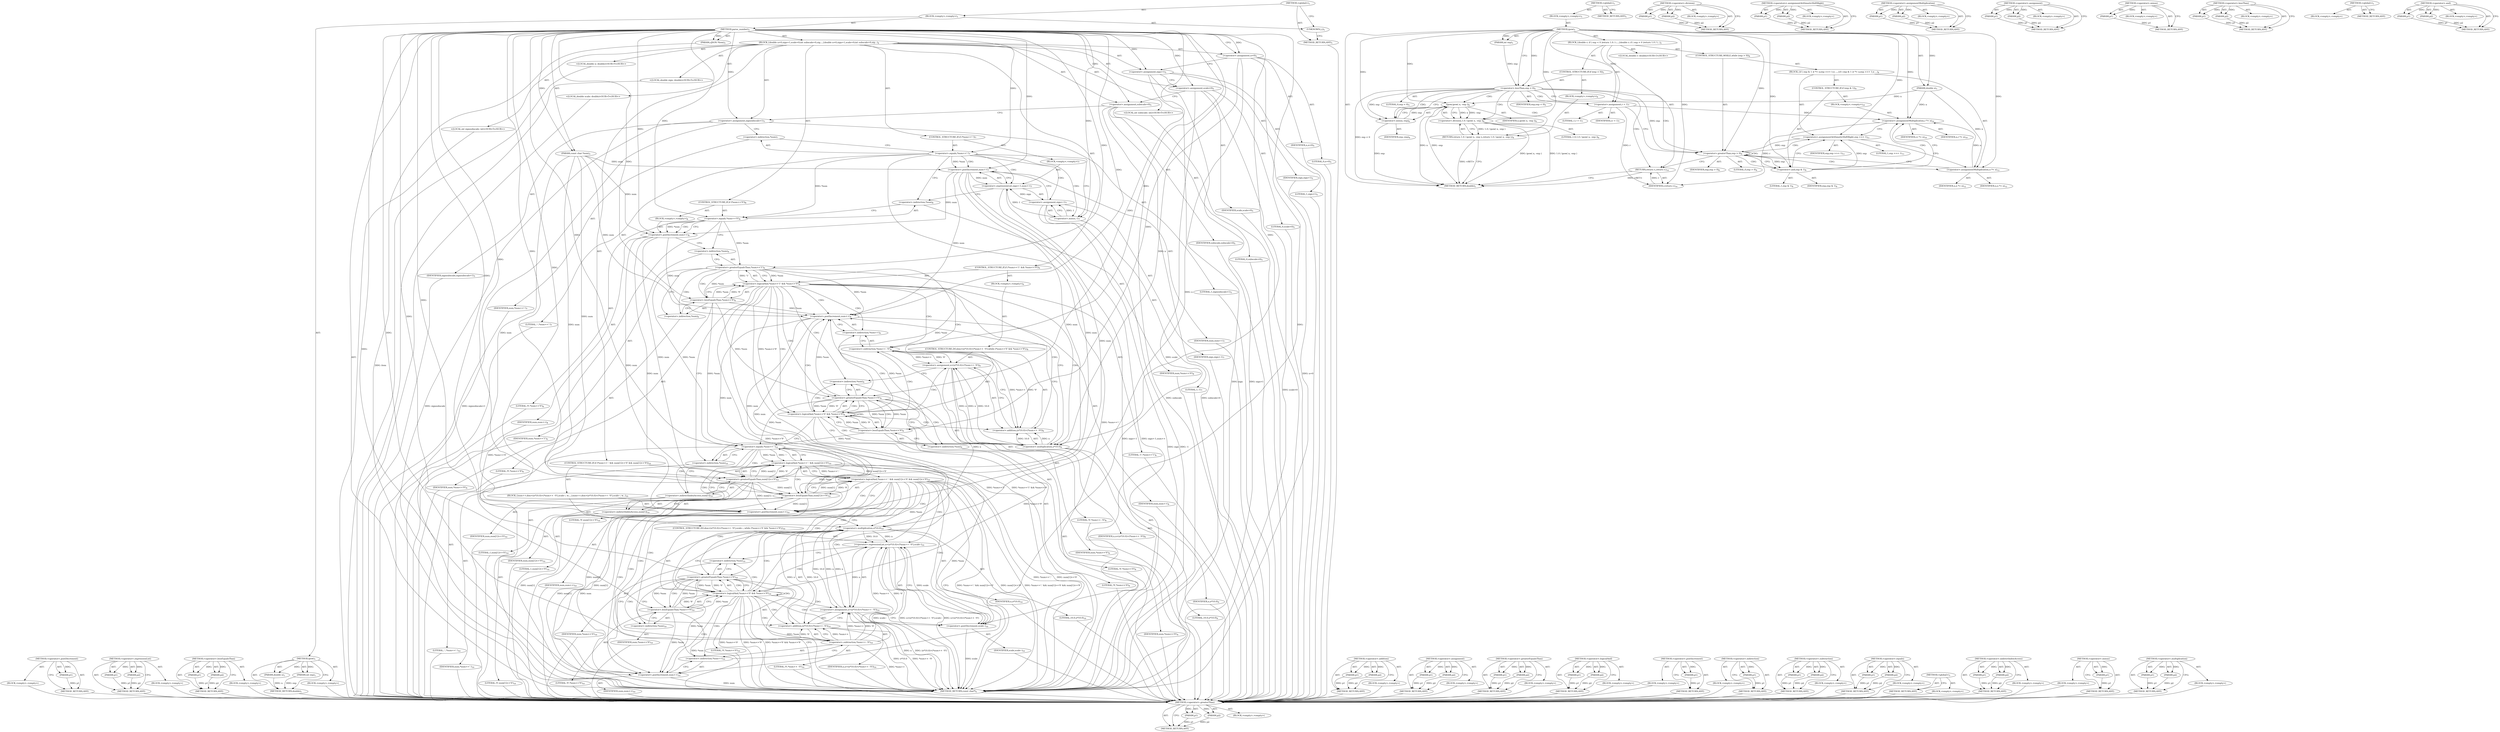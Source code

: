 digraph "&lt;operator&gt;.multiplication" {
vulnerable_87 [label=<(METHOD,&lt;operator&gt;.greaterThan)>];
vulnerable_88 [label=<(PARAM,p1)>];
vulnerable_89 [label=<(PARAM,p2)>];
vulnerable_90 [label=<(BLOCK,&lt;empty&gt;,&lt;empty&gt;)>];
vulnerable_91 [label=<(METHOD_RETURN,ANY)>];
vulnerable_6 [label=<(METHOD,&lt;global&gt;)<SUB>1</SUB>>];
vulnerable_7 [label=<(BLOCK,&lt;empty&gt;,&lt;empty&gt;)<SUB>1</SUB>>];
vulnerable_8 [label=<(METHOD,ipow)<SUB>1</SUB>>];
vulnerable_9 [label=<(PARAM,double n)<SUB>1</SUB>>];
vulnerable_10 [label=<(PARAM,int exp)<SUB>1</SUB>>];
vulnerable_11 [label=<(BLOCK,{
	double r;
 
	if ( exp &lt; 0 )
		return 1.0 / i...,{
	double r;
 
	if ( exp &lt; 0 )
		return 1.0 / i...)<SUB>2</SUB>>];
vulnerable_12 [label="<(LOCAL,double r: double)<SUB>3</SUB>>"];
vulnerable_13 [label=<(CONTROL_STRUCTURE,IF,if (exp &lt; 0))<SUB>5</SUB>>];
vulnerable_14 [label=<(&lt;operator&gt;.lessThan,exp &lt; 0)<SUB>5</SUB>>];
vulnerable_15 [label=<(IDENTIFIER,exp,exp &lt; 0)<SUB>5</SUB>>];
vulnerable_16 [label=<(LITERAL,0,exp &lt; 0)<SUB>5</SUB>>];
vulnerable_17 [label=<(BLOCK,&lt;empty&gt;,&lt;empty&gt;)<SUB>6</SUB>>];
vulnerable_18 [label=<(RETURN,return 1.0 / ipow( n, -exp );,return 1.0 / ipow( n, -exp );)<SUB>6</SUB>>];
vulnerable_19 [label=<(&lt;operator&gt;.division,1.0 / ipow( n, -exp ))<SUB>6</SUB>>];
vulnerable_20 [label=<(LITERAL,1.0,1.0 / ipow( n, -exp ))<SUB>6</SUB>>];
vulnerable_21 [label=<(ipow,ipow( n, -exp ))<SUB>6</SUB>>];
vulnerable_22 [label=<(IDENTIFIER,n,ipow( n, -exp ))<SUB>6</SUB>>];
vulnerable_23 [label=<(&lt;operator&gt;.minus,-exp)<SUB>6</SUB>>];
vulnerable_24 [label=<(IDENTIFIER,exp,-exp)<SUB>6</SUB>>];
vulnerable_25 [label=<(&lt;operator&gt;.assignment,r = 1)<SUB>7</SUB>>];
vulnerable_26 [label=<(IDENTIFIER,r,r = 1)<SUB>7</SUB>>];
vulnerable_27 [label=<(LITERAL,1,r = 1)<SUB>7</SUB>>];
vulnerable_28 [label=<(CONTROL_STRUCTURE,WHILE,while (exp &gt; 0))<SUB>8</SUB>>];
vulnerable_29 [label=<(&lt;operator&gt;.greaterThan,exp &gt; 0)<SUB>8</SUB>>];
vulnerable_30 [label=<(IDENTIFIER,exp,exp &gt; 0)<SUB>8</SUB>>];
vulnerable_31 [label=<(LITERAL,0,exp &gt; 0)<SUB>8</SUB>>];
vulnerable_32 [label=<(BLOCK,{
		if ( exp &amp; 1 )
			r *= n;
		exp &gt;&gt;= 1;
		n ...,{
		if ( exp &amp; 1 )
			r *= n;
		exp &gt;&gt;= 1;
		n ...)<SUB>8</SUB>>];
vulnerable_33 [label=<(CONTROL_STRUCTURE,IF,if (exp &amp; 1))<SUB>9</SUB>>];
vulnerable_34 [label=<(&lt;operator&gt;.and,exp &amp; 1)<SUB>9</SUB>>];
vulnerable_35 [label=<(IDENTIFIER,exp,exp &amp; 1)<SUB>9</SUB>>];
vulnerable_36 [label=<(LITERAL,1,exp &amp; 1)<SUB>9</SUB>>];
vulnerable_37 [label=<(BLOCK,&lt;empty&gt;,&lt;empty&gt;)<SUB>10</SUB>>];
vulnerable_38 [label=<(&lt;operator&gt;.assignmentMultiplication,r *= n)<SUB>10</SUB>>];
vulnerable_39 [label=<(IDENTIFIER,r,r *= n)<SUB>10</SUB>>];
vulnerable_40 [label=<(IDENTIFIER,n,r *= n)<SUB>10</SUB>>];
vulnerable_41 [label=<(&lt;operators&gt;.assignmentArithmeticShiftRight,exp &gt;&gt;= 1)<SUB>11</SUB>>];
vulnerable_42 [label=<(IDENTIFIER,exp,exp &gt;&gt;= 1)<SUB>11</SUB>>];
vulnerable_43 [label=<(LITERAL,1,exp &gt;&gt;= 1)<SUB>11</SUB>>];
vulnerable_44 [label=<(&lt;operator&gt;.assignmentMultiplication,n *= n)<SUB>12</SUB>>];
vulnerable_45 [label=<(IDENTIFIER,n,n *= n)<SUB>12</SUB>>];
vulnerable_46 [label=<(IDENTIFIER,n,n *= n)<SUB>12</SUB>>];
vulnerable_47 [label=<(RETURN,return r;,return r;)<SUB>14</SUB>>];
vulnerable_48 [label=<(IDENTIFIER,r,return r;)<SUB>14</SUB>>];
vulnerable_49 [label=<(METHOD_RETURN,double)<SUB>1</SUB>>];
vulnerable_51 [label=<(METHOD_RETURN,ANY)<SUB>1</SUB>>];
vulnerable_73 [label=<(METHOD,&lt;operator&gt;.division)>];
vulnerable_74 [label=<(PARAM,p1)>];
vulnerable_75 [label=<(PARAM,p2)>];
vulnerable_76 [label=<(BLOCK,&lt;empty&gt;,&lt;empty&gt;)>];
vulnerable_77 [label=<(METHOD_RETURN,ANY)>];
vulnerable_102 [label=<(METHOD,&lt;operators&gt;.assignmentArithmeticShiftRight)>];
vulnerable_103 [label=<(PARAM,p1)>];
vulnerable_104 [label=<(PARAM,p2)>];
vulnerable_105 [label=<(BLOCK,&lt;empty&gt;,&lt;empty&gt;)>];
vulnerable_106 [label=<(METHOD_RETURN,ANY)>];
vulnerable_97 [label=<(METHOD,&lt;operator&gt;.assignmentMultiplication)>];
vulnerable_98 [label=<(PARAM,p1)>];
vulnerable_99 [label=<(PARAM,p2)>];
vulnerable_100 [label=<(BLOCK,&lt;empty&gt;,&lt;empty&gt;)>];
vulnerable_101 [label=<(METHOD_RETURN,ANY)>];
vulnerable_82 [label=<(METHOD,&lt;operator&gt;.assignment)>];
vulnerable_83 [label=<(PARAM,p1)>];
vulnerable_84 [label=<(PARAM,p2)>];
vulnerable_85 [label=<(BLOCK,&lt;empty&gt;,&lt;empty&gt;)>];
vulnerable_86 [label=<(METHOD_RETURN,ANY)>];
vulnerable_78 [label=<(METHOD,&lt;operator&gt;.minus)>];
vulnerable_79 [label=<(PARAM,p1)>];
vulnerable_80 [label=<(BLOCK,&lt;empty&gt;,&lt;empty&gt;)>];
vulnerable_81 [label=<(METHOD_RETURN,ANY)>];
vulnerable_68 [label=<(METHOD,&lt;operator&gt;.lessThan)>];
vulnerable_69 [label=<(PARAM,p1)>];
vulnerable_70 [label=<(PARAM,p2)>];
vulnerable_71 [label=<(BLOCK,&lt;empty&gt;,&lt;empty&gt;)>];
vulnerable_72 [label=<(METHOD_RETURN,ANY)>];
vulnerable_62 [label=<(METHOD,&lt;global&gt;)<SUB>1</SUB>>];
vulnerable_63 [label=<(BLOCK,&lt;empty&gt;,&lt;empty&gt;)>];
vulnerable_64 [label=<(METHOD_RETURN,ANY)>];
vulnerable_92 [label=<(METHOD,&lt;operator&gt;.and)>];
vulnerable_93 [label=<(PARAM,p1)>];
vulnerable_94 [label=<(PARAM,p2)>];
vulnerable_95 [label=<(BLOCK,&lt;empty&gt;,&lt;empty&gt;)>];
vulnerable_96 [label=<(METHOD_RETURN,ANY)>];
fixed_225 [label=<(METHOD,&lt;operator&gt;.postDecrement)>];
fixed_226 [label=<(PARAM,p1)>];
fixed_227 [label=<(BLOCK,&lt;empty&gt;,&lt;empty&gt;)>];
fixed_228 [label=<(METHOD_RETURN,ANY)>];
fixed_177 [label=<(METHOD,&lt;operator&gt;.expressionList)>];
fixed_178 [label=<(PARAM,p1)>];
fixed_179 [label=<(PARAM,p2)>];
fixed_180 [label=<(BLOCK,&lt;empty&gt;,&lt;empty&gt;)>];
fixed_181 [label=<(METHOD_RETURN,ANY)>];
fixed_200 [label=<(METHOD,&lt;operator&gt;.lessEqualsThan)>];
fixed_201 [label=<(PARAM,p1)>];
fixed_202 [label=<(PARAM,p2)>];
fixed_203 [label=<(BLOCK,&lt;empty&gt;,&lt;empty&gt;)>];
fixed_204 [label=<(METHOD_RETURN,ANY)>];
fixed_6 [label=<(METHOD,&lt;global&gt;)<SUB>1</SUB>>];
fixed_7 [label=<(BLOCK,&lt;empty&gt;,&lt;empty&gt;)<SUB>1</SUB>>];
fixed_8 [label=<(METHOD,ipow)<SUB>1</SUB>>];
fixed_9 [label=<(PARAM,double n)<SUB>1</SUB>>];
fixed_10 [label=<(PARAM,int exp)<SUB>1</SUB>>];
fixed_11 [label=<(BLOCK,&lt;empty&gt;,&lt;empty&gt;)>];
fixed_12 [label=<(METHOD_RETURN,double)<SUB>1</SUB>>];
fixed_14 [label=<(UNKNOWN,),))<SUB>1</SUB>>];
fixed_15 [label=<(METHOD,parse_number)<SUB>3</SUB>>];
fixed_16 [label=<(PARAM,cJSON *item)<SUB>3</SUB>>];
fixed_17 [label=<(PARAM,const char *num)<SUB>3</SUB>>];
fixed_18 [label=<(BLOCK,{
	double n=0,sign=1,scale=0;int subscale=0,sig...,{
	double n=0,sign=1,scale=0;int subscale=0,sig...)<SUB>4</SUB>>];
fixed_19 [label="<(LOCAL,double n: double)<SUB>5</SUB>>"];
fixed_20 [label="<(LOCAL,double sign: double)<SUB>5</SUB>>"];
fixed_21 [label="<(LOCAL,double scale: double)<SUB>5</SUB>>"];
fixed_22 [label=<(&lt;operator&gt;.assignment,n=0)<SUB>5</SUB>>];
fixed_23 [label=<(IDENTIFIER,n,n=0)<SUB>5</SUB>>];
fixed_24 [label=<(LITERAL,0,n=0)<SUB>5</SUB>>];
fixed_25 [label=<(&lt;operator&gt;.assignment,sign=1)<SUB>5</SUB>>];
fixed_26 [label=<(IDENTIFIER,sign,sign=1)<SUB>5</SUB>>];
fixed_27 [label=<(LITERAL,1,sign=1)<SUB>5</SUB>>];
fixed_28 [label=<(&lt;operator&gt;.assignment,scale=0)<SUB>5</SUB>>];
fixed_29 [label=<(IDENTIFIER,scale,scale=0)<SUB>5</SUB>>];
fixed_30 [label=<(LITERAL,0,scale=0)<SUB>5</SUB>>];
fixed_31 [label="<(LOCAL,int subscale: int)<SUB>5</SUB>>"];
fixed_32 [label="<(LOCAL,int signsubscale: int)<SUB>5</SUB>>"];
fixed_33 [label=<(&lt;operator&gt;.assignment,subscale=0)<SUB>5</SUB>>];
fixed_34 [label=<(IDENTIFIER,subscale,subscale=0)<SUB>5</SUB>>];
fixed_35 [label=<(LITERAL,0,subscale=0)<SUB>5</SUB>>];
fixed_36 [label=<(&lt;operator&gt;.assignment,signsubscale=1)<SUB>5</SUB>>];
fixed_37 [label=<(IDENTIFIER,signsubscale,signsubscale=1)<SUB>5</SUB>>];
fixed_38 [label=<(LITERAL,1,signsubscale=1)<SUB>5</SUB>>];
fixed_39 [label=<(CONTROL_STRUCTURE,IF,if (*num=='-'))<SUB>7</SUB>>];
fixed_40 [label=<(&lt;operator&gt;.equals,*num=='-')<SUB>7</SUB>>];
fixed_41 [label=<(&lt;operator&gt;.indirection,*num)<SUB>7</SUB>>];
fixed_42 [label=<(IDENTIFIER,num,*num=='-')<SUB>7</SUB>>];
fixed_43 [label=<(LITERAL,'-',*num=='-')<SUB>7</SUB>>];
fixed_44 [label=<(BLOCK,&lt;empty&gt;,&lt;empty&gt;)<SUB>7</SUB>>];
fixed_45 [label=<(&lt;operator&gt;.expressionList,sign=-1,num++)<SUB>7</SUB>>];
fixed_46 [label=<(&lt;operator&gt;.assignment,sign=-1)<SUB>7</SUB>>];
fixed_47 [label=<(IDENTIFIER,sign,sign=-1)<SUB>7</SUB>>];
fixed_48 [label=<(&lt;operator&gt;.minus,-1)<SUB>7</SUB>>];
fixed_49 [label=<(LITERAL,1,-1)<SUB>7</SUB>>];
fixed_50 [label=<(&lt;operator&gt;.postIncrement,num++)<SUB>7</SUB>>];
fixed_51 [label=<(IDENTIFIER,num,num++)<SUB>7</SUB>>];
fixed_52 [label=<(CONTROL_STRUCTURE,IF,if (*num=='0'))<SUB>8</SUB>>];
fixed_53 [label=<(&lt;operator&gt;.equals,*num=='0')<SUB>8</SUB>>];
fixed_54 [label=<(&lt;operator&gt;.indirection,*num)<SUB>8</SUB>>];
fixed_55 [label=<(IDENTIFIER,num,*num=='0')<SUB>8</SUB>>];
fixed_56 [label=<(LITERAL,'0',*num=='0')<SUB>8</SUB>>];
fixed_57 [label=<(BLOCK,&lt;empty&gt;,&lt;empty&gt;)<SUB>8</SUB>>];
fixed_58 [label=<(&lt;operator&gt;.postIncrement,num++)<SUB>8</SUB>>];
fixed_59 [label=<(IDENTIFIER,num,num++)<SUB>8</SUB>>];
fixed_60 [label=<(CONTROL_STRUCTURE,IF,if (*num&gt;='1' &amp;&amp; *num&lt;='9'))<SUB>9</SUB>>];
fixed_61 [label=<(&lt;operator&gt;.logicalAnd,*num&gt;='1' &amp;&amp; *num&lt;='9')<SUB>9</SUB>>];
fixed_62 [label=<(&lt;operator&gt;.greaterEqualsThan,*num&gt;='1')<SUB>9</SUB>>];
fixed_63 [label=<(&lt;operator&gt;.indirection,*num)<SUB>9</SUB>>];
fixed_64 [label=<(IDENTIFIER,num,*num&gt;='1')<SUB>9</SUB>>];
fixed_65 [label=<(LITERAL,'1',*num&gt;='1')<SUB>9</SUB>>];
fixed_66 [label=<(&lt;operator&gt;.lessEqualsThan,*num&lt;='9')<SUB>9</SUB>>];
fixed_67 [label=<(&lt;operator&gt;.indirection,*num)<SUB>9</SUB>>];
fixed_68 [label=<(IDENTIFIER,num,*num&lt;='9')<SUB>9</SUB>>];
fixed_69 [label=<(LITERAL,'9',*num&lt;='9')<SUB>9</SUB>>];
fixed_70 [label=<(BLOCK,&lt;empty&gt;,&lt;empty&gt;)<SUB>9</SUB>>];
fixed_71 [label=<(CONTROL_STRUCTURE,DO,do	n=(n*10.0)+(*num++ -'0');	while (*num&gt;='0' &amp;&amp; *num&lt;='9');)<SUB>9</SUB>>];
fixed_72 [label=<(&lt;operator&gt;.assignment,n=(n*10.0)+(*num++ -'0'))<SUB>9</SUB>>];
fixed_73 [label=<(IDENTIFIER,n,n=(n*10.0)+(*num++ -'0'))<SUB>9</SUB>>];
fixed_74 [label=<(&lt;operator&gt;.addition,(n*10.0)+(*num++ -'0'))<SUB>9</SUB>>];
fixed_75 [label=<(&lt;operator&gt;.multiplication,n*10.0)<SUB>9</SUB>>];
fixed_76 [label=<(IDENTIFIER,n,n*10.0)<SUB>9</SUB>>];
fixed_77 [label=<(LITERAL,10.0,n*10.0)<SUB>9</SUB>>];
fixed_78 [label=<(&lt;operator&gt;.subtraction,*num++ -'0')<SUB>9</SUB>>];
fixed_79 [label=<(&lt;operator&gt;.indirection,*num++)<SUB>9</SUB>>];
fixed_80 [label=<(&lt;operator&gt;.postIncrement,num++)<SUB>9</SUB>>];
fixed_81 [label=<(IDENTIFIER,num,num++)<SUB>9</SUB>>];
fixed_82 [label=<(LITERAL,'0',*num++ -'0')<SUB>9</SUB>>];
fixed_83 [label=<(&lt;operator&gt;.logicalAnd,*num&gt;='0' &amp;&amp; *num&lt;='9')<SUB>9</SUB>>];
fixed_84 [label=<(&lt;operator&gt;.greaterEqualsThan,*num&gt;='0')<SUB>9</SUB>>];
fixed_85 [label=<(&lt;operator&gt;.indirection,*num)<SUB>9</SUB>>];
fixed_86 [label=<(IDENTIFIER,num,*num&gt;='0')<SUB>9</SUB>>];
fixed_87 [label=<(LITERAL,'0',*num&gt;='0')<SUB>9</SUB>>];
fixed_88 [label=<(&lt;operator&gt;.lessEqualsThan,*num&lt;='9')<SUB>9</SUB>>];
fixed_89 [label=<(&lt;operator&gt;.indirection,*num)<SUB>9</SUB>>];
fixed_90 [label=<(IDENTIFIER,num,*num&lt;='9')<SUB>9</SUB>>];
fixed_91 [label=<(LITERAL,'9',*num&lt;='9')<SUB>9</SUB>>];
fixed_92 [label=<(CONTROL_STRUCTURE,IF,if (*num=='.' &amp;&amp; num[1]&gt;='0' &amp;&amp; num[1]&lt;='9'))<SUB>10</SUB>>];
fixed_93 [label=<(&lt;operator&gt;.logicalAnd,*num=='.' &amp;&amp; num[1]&gt;='0' &amp;&amp; num[1]&lt;='9')<SUB>10</SUB>>];
fixed_94 [label=<(&lt;operator&gt;.logicalAnd,*num=='.' &amp;&amp; num[1]&gt;='0')<SUB>10</SUB>>];
fixed_95 [label=<(&lt;operator&gt;.equals,*num=='.')<SUB>10</SUB>>];
fixed_96 [label=<(&lt;operator&gt;.indirection,*num)<SUB>10</SUB>>];
fixed_97 [label=<(IDENTIFIER,num,*num=='.')<SUB>10</SUB>>];
fixed_98 [label=<(LITERAL,'.',*num=='.')<SUB>10</SUB>>];
fixed_99 [label=<(&lt;operator&gt;.greaterEqualsThan,num[1]&gt;='0')<SUB>10</SUB>>];
fixed_100 [label=<(&lt;operator&gt;.indirectIndexAccess,num[1])<SUB>10</SUB>>];
fixed_101 [label=<(IDENTIFIER,num,num[1]&gt;='0')<SUB>10</SUB>>];
fixed_102 [label=<(LITERAL,1,num[1]&gt;='0')<SUB>10</SUB>>];
fixed_103 [label=<(LITERAL,'0',num[1]&gt;='0')<SUB>10</SUB>>];
fixed_104 [label=<(&lt;operator&gt;.lessEqualsThan,num[1]&lt;='9')<SUB>10</SUB>>];
fixed_105 [label=<(&lt;operator&gt;.indirectIndexAccess,num[1])<SUB>10</SUB>>];
fixed_106 [label=<(IDENTIFIER,num,num[1]&lt;='9')<SUB>10</SUB>>];
fixed_107 [label=<(LITERAL,1,num[1]&lt;='9')<SUB>10</SUB>>];
fixed_108 [label=<(LITERAL,'9',num[1]&lt;='9')<SUB>10</SUB>>];
fixed_109 [label=<(BLOCK,{num++;		do	n=(n*10.0)+(*num++ -'0'),scale--; w...,{num++;		do	n=(n*10.0)+(*num++ -'0'),scale--; w...)<SUB>10</SUB>>];
fixed_110 [label=<(&lt;operator&gt;.postIncrement,num++)<SUB>10</SUB>>];
fixed_111 [label=<(IDENTIFIER,num,num++)<SUB>10</SUB>>];
fixed_112 [label=<(CONTROL_STRUCTURE,DO,do	n=(n*10.0)+(*num++ -'0'),scale--; while (*num&gt;='0' &amp;&amp; *num&lt;='9');)<SUB>10</SUB>>];
fixed_113 [label=<(&lt;operator&gt;.expressionList,n=(n*10.0)+(*num++ -'0'),scale--)<SUB>10</SUB>>];
fixed_114 [label=<(&lt;operator&gt;.assignment,n=(n*10.0)+(*num++ -'0'))<SUB>10</SUB>>];
fixed_115 [label=<(IDENTIFIER,n,n=(n*10.0)+(*num++ -'0'))<SUB>10</SUB>>];
fixed_116 [label=<(&lt;operator&gt;.addition,(n*10.0)+(*num++ -'0'))<SUB>10</SUB>>];
fixed_117 [label=<(&lt;operator&gt;.multiplication,n*10.0)<SUB>10</SUB>>];
fixed_118 [label=<(IDENTIFIER,n,n*10.0)<SUB>10</SUB>>];
fixed_119 [label=<(LITERAL,10.0,n*10.0)<SUB>10</SUB>>];
fixed_120 [label=<(&lt;operator&gt;.subtraction,*num++ -'0')<SUB>10</SUB>>];
fixed_121 [label=<(&lt;operator&gt;.indirection,*num++)<SUB>10</SUB>>];
fixed_122 [label=<(&lt;operator&gt;.postIncrement,num++)<SUB>10</SUB>>];
fixed_123 [label=<(IDENTIFIER,num,num++)<SUB>10</SUB>>];
fixed_124 [label=<(LITERAL,'0',*num++ -'0')<SUB>10</SUB>>];
fixed_125 [label=<(&lt;operator&gt;.postDecrement,scale--)<SUB>10</SUB>>];
fixed_126 [label=<(IDENTIFIER,scale,scale--)<SUB>10</SUB>>];
fixed_127 [label=<(&lt;operator&gt;.logicalAnd,*num&gt;='0' &amp;&amp; *num&lt;='9')<SUB>10</SUB>>];
fixed_128 [label=<(&lt;operator&gt;.greaterEqualsThan,*num&gt;='0')<SUB>10</SUB>>];
fixed_129 [label=<(&lt;operator&gt;.indirection,*num)<SUB>10</SUB>>];
fixed_130 [label=<(IDENTIFIER,num,*num&gt;='0')<SUB>10</SUB>>];
fixed_131 [label=<(LITERAL,'0',*num&gt;='0')<SUB>10</SUB>>];
fixed_132 [label=<(&lt;operator&gt;.lessEqualsThan,*num&lt;='9')<SUB>10</SUB>>];
fixed_133 [label=<(&lt;operator&gt;.indirection,*num)<SUB>10</SUB>>];
fixed_134 [label=<(IDENTIFIER,num,*num&lt;='9')<SUB>10</SUB>>];
fixed_135 [label=<(LITERAL,'9',*num&lt;='9')<SUB>10</SUB>>];
fixed_136 [label=<(METHOD_RETURN,const char*)<SUB>3</SUB>>];
fixed_138 [label=<(METHOD_RETURN,ANY)<SUB>1</SUB>>];
fixed_205 [label=<(METHOD,&lt;operator&gt;.addition)>];
fixed_206 [label=<(PARAM,p1)>];
fixed_207 [label=<(PARAM,p2)>];
fixed_208 [label=<(BLOCK,&lt;empty&gt;,&lt;empty&gt;)>];
fixed_209 [label=<(METHOD_RETURN,ANY)>];
fixed_163 [label=<(METHOD,&lt;operator&gt;.assignment)>];
fixed_164 [label=<(PARAM,p1)>];
fixed_165 [label=<(PARAM,p2)>];
fixed_166 [label=<(BLOCK,&lt;empty&gt;,&lt;empty&gt;)>];
fixed_167 [label=<(METHOD_RETURN,ANY)>];
fixed_195 [label=<(METHOD,&lt;operator&gt;.greaterEqualsThan)>];
fixed_196 [label=<(PARAM,p1)>];
fixed_197 [label=<(PARAM,p2)>];
fixed_198 [label=<(BLOCK,&lt;empty&gt;,&lt;empty&gt;)>];
fixed_199 [label=<(METHOD_RETURN,ANY)>];
fixed_190 [label=<(METHOD,&lt;operator&gt;.logicalAnd)>];
fixed_191 [label=<(PARAM,p1)>];
fixed_192 [label=<(PARAM,p2)>];
fixed_193 [label=<(BLOCK,&lt;empty&gt;,&lt;empty&gt;)>];
fixed_194 [label=<(METHOD_RETURN,ANY)>];
fixed_186 [label=<(METHOD,&lt;operator&gt;.postIncrement)>];
fixed_187 [label=<(PARAM,p1)>];
fixed_188 [label=<(BLOCK,&lt;empty&gt;,&lt;empty&gt;)>];
fixed_189 [label=<(METHOD_RETURN,ANY)>];
fixed_173 [label=<(METHOD,&lt;operator&gt;.indirection)>];
fixed_174 [label=<(PARAM,p1)>];
fixed_175 [label=<(BLOCK,&lt;empty&gt;,&lt;empty&gt;)>];
fixed_176 [label=<(METHOD_RETURN,ANY)>];
fixed_215 [label=<(METHOD,&lt;operator&gt;.subtraction)>];
fixed_216 [label=<(PARAM,p1)>];
fixed_217 [label=<(PARAM,p2)>];
fixed_218 [label=<(BLOCK,&lt;empty&gt;,&lt;empty&gt;)>];
fixed_219 [label=<(METHOD_RETURN,ANY)>];
fixed_168 [label=<(METHOD,&lt;operator&gt;.equals)>];
fixed_169 [label=<(PARAM,p1)>];
fixed_170 [label=<(PARAM,p2)>];
fixed_171 [label=<(BLOCK,&lt;empty&gt;,&lt;empty&gt;)>];
fixed_172 [label=<(METHOD_RETURN,ANY)>];
fixed_157 [label=<(METHOD,&lt;global&gt;)<SUB>1</SUB>>];
fixed_158 [label=<(BLOCK,&lt;empty&gt;,&lt;empty&gt;)>];
fixed_159 [label=<(METHOD_RETURN,ANY)>];
fixed_220 [label=<(METHOD,&lt;operator&gt;.indirectIndexAccess)>];
fixed_221 [label=<(PARAM,p1)>];
fixed_222 [label=<(PARAM,p2)>];
fixed_223 [label=<(BLOCK,&lt;empty&gt;,&lt;empty&gt;)>];
fixed_224 [label=<(METHOD_RETURN,ANY)>];
fixed_182 [label=<(METHOD,&lt;operator&gt;.minus)>];
fixed_183 [label=<(PARAM,p1)>];
fixed_184 [label=<(BLOCK,&lt;empty&gt;,&lt;empty&gt;)>];
fixed_185 [label=<(METHOD_RETURN,ANY)>];
fixed_210 [label=<(METHOD,&lt;operator&gt;.multiplication)>];
fixed_211 [label=<(PARAM,p1)>];
fixed_212 [label=<(PARAM,p2)>];
fixed_213 [label=<(BLOCK,&lt;empty&gt;,&lt;empty&gt;)>];
fixed_214 [label=<(METHOD_RETURN,ANY)>];
vulnerable_87 -> vulnerable_88  [key=0, label="AST: "];
vulnerable_87 -> vulnerable_88  [key=1, label="DDG: "];
vulnerable_87 -> vulnerable_90  [key=0, label="AST: "];
vulnerable_87 -> vulnerable_89  [key=0, label="AST: "];
vulnerable_87 -> vulnerable_89  [key=1, label="DDG: "];
vulnerable_87 -> vulnerable_91  [key=0, label="AST: "];
vulnerable_87 -> vulnerable_91  [key=1, label="CFG: "];
vulnerable_88 -> vulnerable_91  [key=0, label="DDG: p1"];
vulnerable_89 -> vulnerable_91  [key=0, label="DDG: p2"];
vulnerable_6 -> vulnerable_7  [key=0, label="AST: "];
vulnerable_6 -> vulnerable_51  [key=0, label="AST: "];
vulnerable_6 -> vulnerable_51  [key=1, label="CFG: "];
vulnerable_7 -> vulnerable_8  [key=0, label="AST: "];
vulnerable_8 -> vulnerable_9  [key=0, label="AST: "];
vulnerable_8 -> vulnerable_9  [key=1, label="DDG: "];
vulnerable_8 -> vulnerable_10  [key=0, label="AST: "];
vulnerable_8 -> vulnerable_10  [key=1, label="DDG: "];
vulnerable_8 -> vulnerable_11  [key=0, label="AST: "];
vulnerable_8 -> vulnerable_49  [key=0, label="AST: "];
vulnerable_8 -> vulnerable_14  [key=0, label="CFG: "];
vulnerable_8 -> vulnerable_14  [key=1, label="DDG: "];
vulnerable_8 -> vulnerable_25  [key=0, label="DDG: "];
vulnerable_8 -> vulnerable_48  [key=0, label="DDG: "];
vulnerable_8 -> vulnerable_29  [key=0, label="DDG: "];
vulnerable_8 -> vulnerable_41  [key=0, label="DDG: "];
vulnerable_8 -> vulnerable_44  [key=0, label="DDG: "];
vulnerable_8 -> vulnerable_19  [key=0, label="DDG: "];
vulnerable_8 -> vulnerable_34  [key=0, label="DDG: "];
vulnerable_8 -> vulnerable_38  [key=0, label="DDG: "];
vulnerable_8 -> vulnerable_21  [key=0, label="DDG: "];
vulnerable_8 -> vulnerable_23  [key=0, label="DDG: "];
vulnerable_9 -> vulnerable_44  [key=0, label="DDG: n"];
vulnerable_9 -> vulnerable_38  [key=0, label="DDG: n"];
vulnerable_9 -> vulnerable_21  [key=0, label="DDG: n"];
vulnerable_10 -> vulnerable_14  [key=0, label="DDG: exp"];
vulnerable_11 -> vulnerable_12  [key=0, label="AST: "];
vulnerable_11 -> vulnerable_13  [key=0, label="AST: "];
vulnerable_11 -> vulnerable_25  [key=0, label="AST: "];
vulnerable_11 -> vulnerable_28  [key=0, label="AST: "];
vulnerable_11 -> vulnerable_47  [key=0, label="AST: "];
vulnerable_13 -> vulnerable_14  [key=0, label="AST: "];
vulnerable_13 -> vulnerable_17  [key=0, label="AST: "];
vulnerable_14 -> vulnerable_15  [key=0, label="AST: "];
vulnerable_14 -> vulnerable_16  [key=0, label="AST: "];
vulnerable_14 -> vulnerable_23  [key=0, label="CFG: "];
vulnerable_14 -> vulnerable_23  [key=1, label="DDG: exp"];
vulnerable_14 -> vulnerable_23  [key=2, label="CDG: "];
vulnerable_14 -> vulnerable_25  [key=0, label="CFG: "];
vulnerable_14 -> vulnerable_25  [key=1, label="CDG: "];
vulnerable_14 -> vulnerable_49  [key=0, label="DDG: exp &lt; 0"];
vulnerable_14 -> vulnerable_29  [key=0, label="DDG: exp"];
vulnerable_14 -> vulnerable_29  [key=1, label="CDG: "];
vulnerable_14 -> vulnerable_47  [key=0, label="CDG: "];
vulnerable_14 -> vulnerable_21  [key=0, label="CDG: "];
vulnerable_14 -> vulnerable_19  [key=0, label="CDG: "];
vulnerable_14 -> vulnerable_18  [key=0, label="CDG: "];
vulnerable_17 -> vulnerable_18  [key=0, label="AST: "];
vulnerable_18 -> vulnerable_19  [key=0, label="AST: "];
vulnerable_18 -> vulnerable_49  [key=0, label="CFG: "];
vulnerable_18 -> vulnerable_49  [key=1, label="DDG: &lt;RET&gt;"];
vulnerable_19 -> vulnerable_20  [key=0, label="AST: "];
vulnerable_19 -> vulnerable_21  [key=0, label="AST: "];
vulnerable_19 -> vulnerable_18  [key=0, label="CFG: "];
vulnerable_19 -> vulnerable_18  [key=1, label="DDG: 1.0 / ipow( n, -exp )"];
vulnerable_19 -> vulnerable_49  [key=0, label="DDG: ipow( n, -exp )"];
vulnerable_19 -> vulnerable_49  [key=1, label="DDG: 1.0 / ipow( n, -exp )"];
vulnerable_21 -> vulnerable_22  [key=0, label="AST: "];
vulnerable_21 -> vulnerable_23  [key=0, label="AST: "];
vulnerable_21 -> vulnerable_19  [key=0, label="CFG: "];
vulnerable_21 -> vulnerable_19  [key=1, label="DDG: n"];
vulnerable_21 -> vulnerable_19  [key=2, label="DDG: -exp"];
vulnerable_21 -> vulnerable_49  [key=0, label="DDG: n"];
vulnerable_21 -> vulnerable_49  [key=1, label="DDG: -exp"];
vulnerable_23 -> vulnerable_24  [key=0, label="AST: "];
vulnerable_23 -> vulnerable_21  [key=0, label="CFG: "];
vulnerable_23 -> vulnerable_21  [key=1, label="DDG: exp"];
vulnerable_23 -> vulnerable_49  [key=0, label="DDG: exp"];
vulnerable_25 -> vulnerable_26  [key=0, label="AST: "];
vulnerable_25 -> vulnerable_27  [key=0, label="AST: "];
vulnerable_25 -> vulnerable_29  [key=0, label="CFG: "];
vulnerable_25 -> vulnerable_48  [key=0, label="DDG: r"];
vulnerable_25 -> vulnerable_38  [key=0, label="DDG: r"];
vulnerable_28 -> vulnerable_29  [key=0, label="AST: "];
vulnerable_28 -> vulnerable_32  [key=0, label="AST: "];
vulnerable_29 -> vulnerable_30  [key=0, label="AST: "];
vulnerable_29 -> vulnerable_31  [key=0, label="AST: "];
vulnerable_29 -> vulnerable_34  [key=0, label="CFG: "];
vulnerable_29 -> vulnerable_34  [key=1, label="DDG: exp"];
vulnerable_29 -> vulnerable_34  [key=2, label="CDG: "];
vulnerable_29 -> vulnerable_47  [key=0, label="CFG: "];
vulnerable_29 -> vulnerable_41  [key=0, label="CDG: "];
vulnerable_29 -> vulnerable_29  [key=0, label="CDG: "];
vulnerable_29 -> vulnerable_44  [key=0, label="CDG: "];
vulnerable_32 -> vulnerable_33  [key=0, label="AST: "];
vulnerable_32 -> vulnerable_41  [key=0, label="AST: "];
vulnerable_32 -> vulnerable_44  [key=0, label="AST: "];
vulnerable_33 -> vulnerable_34  [key=0, label="AST: "];
vulnerable_33 -> vulnerable_37  [key=0, label="AST: "];
vulnerable_34 -> vulnerable_35  [key=0, label="AST: "];
vulnerable_34 -> vulnerable_36  [key=0, label="AST: "];
vulnerable_34 -> vulnerable_38  [key=0, label="CFG: "];
vulnerable_34 -> vulnerable_38  [key=1, label="CDG: "];
vulnerable_34 -> vulnerable_41  [key=0, label="CFG: "];
vulnerable_34 -> vulnerable_41  [key=1, label="DDG: exp"];
vulnerable_37 -> vulnerable_38  [key=0, label="AST: "];
vulnerable_38 -> vulnerable_39  [key=0, label="AST: "];
vulnerable_38 -> vulnerable_40  [key=0, label="AST: "];
vulnerable_38 -> vulnerable_41  [key=0, label="CFG: "];
vulnerable_38 -> vulnerable_48  [key=0, label="DDG: r"];
vulnerable_41 -> vulnerable_42  [key=0, label="AST: "];
vulnerable_41 -> vulnerable_43  [key=0, label="AST: "];
vulnerable_41 -> vulnerable_44  [key=0, label="CFG: "];
vulnerable_41 -> vulnerable_29  [key=0, label="DDG: exp"];
vulnerable_44 -> vulnerable_45  [key=0, label="AST: "];
vulnerable_44 -> vulnerable_46  [key=0, label="AST: "];
vulnerable_44 -> vulnerable_29  [key=0, label="CFG: "];
vulnerable_44 -> vulnerable_38  [key=0, label="DDG: n"];
vulnerable_47 -> vulnerable_48  [key=0, label="AST: "];
vulnerable_47 -> vulnerable_49  [key=0, label="CFG: "];
vulnerable_47 -> vulnerable_49  [key=1, label="DDG: &lt;RET&gt;"];
vulnerable_48 -> vulnerable_47  [key=0, label="DDG: r"];
vulnerable_73 -> vulnerable_74  [key=0, label="AST: "];
vulnerable_73 -> vulnerable_74  [key=1, label="DDG: "];
vulnerable_73 -> vulnerable_76  [key=0, label="AST: "];
vulnerable_73 -> vulnerable_75  [key=0, label="AST: "];
vulnerable_73 -> vulnerable_75  [key=1, label="DDG: "];
vulnerable_73 -> vulnerable_77  [key=0, label="AST: "];
vulnerable_73 -> vulnerable_77  [key=1, label="CFG: "];
vulnerable_74 -> vulnerable_77  [key=0, label="DDG: p1"];
vulnerable_75 -> vulnerable_77  [key=0, label="DDG: p2"];
vulnerable_102 -> vulnerable_103  [key=0, label="AST: "];
vulnerable_102 -> vulnerable_103  [key=1, label="DDG: "];
vulnerable_102 -> vulnerable_105  [key=0, label="AST: "];
vulnerable_102 -> vulnerable_104  [key=0, label="AST: "];
vulnerable_102 -> vulnerable_104  [key=1, label="DDG: "];
vulnerable_102 -> vulnerable_106  [key=0, label="AST: "];
vulnerable_102 -> vulnerable_106  [key=1, label="CFG: "];
vulnerable_103 -> vulnerable_106  [key=0, label="DDG: p1"];
vulnerable_104 -> vulnerable_106  [key=0, label="DDG: p2"];
vulnerable_97 -> vulnerable_98  [key=0, label="AST: "];
vulnerable_97 -> vulnerable_98  [key=1, label="DDG: "];
vulnerable_97 -> vulnerable_100  [key=0, label="AST: "];
vulnerable_97 -> vulnerable_99  [key=0, label="AST: "];
vulnerable_97 -> vulnerable_99  [key=1, label="DDG: "];
vulnerable_97 -> vulnerable_101  [key=0, label="AST: "];
vulnerable_97 -> vulnerable_101  [key=1, label="CFG: "];
vulnerable_98 -> vulnerable_101  [key=0, label="DDG: p1"];
vulnerable_99 -> vulnerable_101  [key=0, label="DDG: p2"];
vulnerable_82 -> vulnerable_83  [key=0, label="AST: "];
vulnerable_82 -> vulnerable_83  [key=1, label="DDG: "];
vulnerable_82 -> vulnerable_85  [key=0, label="AST: "];
vulnerable_82 -> vulnerable_84  [key=0, label="AST: "];
vulnerable_82 -> vulnerable_84  [key=1, label="DDG: "];
vulnerable_82 -> vulnerable_86  [key=0, label="AST: "];
vulnerable_82 -> vulnerable_86  [key=1, label="CFG: "];
vulnerable_83 -> vulnerable_86  [key=0, label="DDG: p1"];
vulnerable_84 -> vulnerable_86  [key=0, label="DDG: p2"];
vulnerable_78 -> vulnerable_79  [key=0, label="AST: "];
vulnerable_78 -> vulnerable_79  [key=1, label="DDG: "];
vulnerable_78 -> vulnerable_80  [key=0, label="AST: "];
vulnerable_78 -> vulnerable_81  [key=0, label="AST: "];
vulnerable_78 -> vulnerable_81  [key=1, label="CFG: "];
vulnerable_79 -> vulnerable_81  [key=0, label="DDG: p1"];
vulnerable_68 -> vulnerable_69  [key=0, label="AST: "];
vulnerable_68 -> vulnerable_69  [key=1, label="DDG: "];
vulnerable_68 -> vulnerable_71  [key=0, label="AST: "];
vulnerable_68 -> vulnerable_70  [key=0, label="AST: "];
vulnerable_68 -> vulnerable_70  [key=1, label="DDG: "];
vulnerable_68 -> vulnerable_72  [key=0, label="AST: "];
vulnerable_68 -> vulnerable_72  [key=1, label="CFG: "];
vulnerable_69 -> vulnerable_72  [key=0, label="DDG: p1"];
vulnerable_70 -> vulnerable_72  [key=0, label="DDG: p2"];
vulnerable_62 -> vulnerable_63  [key=0, label="AST: "];
vulnerable_62 -> vulnerable_64  [key=0, label="AST: "];
vulnerable_62 -> vulnerable_64  [key=1, label="CFG: "];
vulnerable_92 -> vulnerable_93  [key=0, label="AST: "];
vulnerable_92 -> vulnerable_93  [key=1, label="DDG: "];
vulnerable_92 -> vulnerable_95  [key=0, label="AST: "];
vulnerable_92 -> vulnerable_94  [key=0, label="AST: "];
vulnerable_92 -> vulnerable_94  [key=1, label="DDG: "];
vulnerable_92 -> vulnerable_96  [key=0, label="AST: "];
vulnerable_92 -> vulnerable_96  [key=1, label="CFG: "];
vulnerable_93 -> vulnerable_96  [key=0, label="DDG: p1"];
vulnerable_94 -> vulnerable_96  [key=0, label="DDG: p2"];
fixed_225 -> fixed_226  [key=0, label="AST: "];
fixed_225 -> fixed_226  [key=1, label="DDG: "];
fixed_225 -> fixed_227  [key=0, label="AST: "];
fixed_225 -> fixed_228  [key=0, label="AST: "];
fixed_225 -> fixed_228  [key=1, label="CFG: "];
fixed_226 -> fixed_228  [key=0, label="DDG: p1"];
fixed_227 -> vulnerable_87  [key=0];
fixed_228 -> vulnerable_87  [key=0];
fixed_177 -> fixed_178  [key=0, label="AST: "];
fixed_177 -> fixed_178  [key=1, label="DDG: "];
fixed_177 -> fixed_180  [key=0, label="AST: "];
fixed_177 -> fixed_179  [key=0, label="AST: "];
fixed_177 -> fixed_179  [key=1, label="DDG: "];
fixed_177 -> fixed_181  [key=0, label="AST: "];
fixed_177 -> fixed_181  [key=1, label="CFG: "];
fixed_178 -> fixed_181  [key=0, label="DDG: p1"];
fixed_179 -> fixed_181  [key=0, label="DDG: p2"];
fixed_180 -> vulnerable_87  [key=0];
fixed_181 -> vulnerable_87  [key=0];
fixed_200 -> fixed_201  [key=0, label="AST: "];
fixed_200 -> fixed_201  [key=1, label="DDG: "];
fixed_200 -> fixed_203  [key=0, label="AST: "];
fixed_200 -> fixed_202  [key=0, label="AST: "];
fixed_200 -> fixed_202  [key=1, label="DDG: "];
fixed_200 -> fixed_204  [key=0, label="AST: "];
fixed_200 -> fixed_204  [key=1, label="CFG: "];
fixed_201 -> fixed_204  [key=0, label="DDG: p1"];
fixed_202 -> fixed_204  [key=0, label="DDG: p2"];
fixed_203 -> vulnerable_87  [key=0];
fixed_204 -> vulnerable_87  [key=0];
fixed_6 -> fixed_7  [key=0, label="AST: "];
fixed_6 -> fixed_138  [key=0, label="AST: "];
fixed_6 -> fixed_14  [key=0, label="CFG: "];
fixed_7 -> fixed_8  [key=0, label="AST: "];
fixed_7 -> fixed_14  [key=0, label="AST: "];
fixed_7 -> fixed_15  [key=0, label="AST: "];
fixed_8 -> fixed_9  [key=0, label="AST: "];
fixed_8 -> fixed_9  [key=1, label="DDG: "];
fixed_8 -> fixed_10  [key=0, label="AST: "];
fixed_8 -> fixed_10  [key=1, label="DDG: "];
fixed_8 -> fixed_11  [key=0, label="AST: "];
fixed_8 -> fixed_12  [key=0, label="AST: "];
fixed_8 -> fixed_12  [key=1, label="CFG: "];
fixed_9 -> fixed_12  [key=0, label="DDG: n"];
fixed_10 -> fixed_12  [key=0, label="DDG: exp"];
fixed_11 -> vulnerable_87  [key=0];
fixed_12 -> vulnerable_87  [key=0];
fixed_14 -> fixed_138  [key=0, label="CFG: "];
fixed_15 -> fixed_16  [key=0, label="AST: "];
fixed_15 -> fixed_16  [key=1, label="DDG: "];
fixed_15 -> fixed_17  [key=0, label="AST: "];
fixed_15 -> fixed_17  [key=1, label="DDG: "];
fixed_15 -> fixed_18  [key=0, label="AST: "];
fixed_15 -> fixed_136  [key=0, label="AST: "];
fixed_15 -> fixed_22  [key=0, label="CFG: "];
fixed_15 -> fixed_22  [key=1, label="DDG: "];
fixed_15 -> fixed_25  [key=0, label="DDG: "];
fixed_15 -> fixed_28  [key=0, label="DDG: "];
fixed_15 -> fixed_33  [key=0, label="DDG: "];
fixed_15 -> fixed_36  [key=0, label="DDG: "];
fixed_15 -> fixed_40  [key=0, label="DDG: "];
fixed_15 -> fixed_53  [key=0, label="DDG: "];
fixed_15 -> fixed_58  [key=0, label="DDG: "];
fixed_15 -> fixed_62  [key=0, label="DDG: "];
fixed_15 -> fixed_66  [key=0, label="DDG: "];
fixed_15 -> fixed_104  [key=0, label="DDG: "];
fixed_15 -> fixed_110  [key=0, label="DDG: "];
fixed_15 -> fixed_50  [key=0, label="DDG: "];
fixed_15 -> fixed_95  [key=0, label="DDG: "];
fixed_15 -> fixed_99  [key=0, label="DDG: "];
fixed_15 -> fixed_48  [key=0, label="DDG: "];
fixed_15 -> fixed_84  [key=0, label="DDG: "];
fixed_15 -> fixed_88  [key=0, label="DDG: "];
fixed_15 -> fixed_125  [key=0, label="DDG: "];
fixed_15 -> fixed_128  [key=0, label="DDG: "];
fixed_15 -> fixed_132  [key=0, label="DDG: "];
fixed_15 -> fixed_75  [key=0, label="DDG: "];
fixed_15 -> fixed_78  [key=0, label="DDG: "];
fixed_15 -> fixed_117  [key=0, label="DDG: "];
fixed_15 -> fixed_120  [key=0, label="DDG: "];
fixed_15 -> fixed_80  [key=0, label="DDG: "];
fixed_15 -> fixed_122  [key=0, label="DDG: "];
fixed_16 -> fixed_136  [key=0, label="DDG: item"];
fixed_17 -> fixed_58  [key=0, label="DDG: num"];
fixed_17 -> fixed_104  [key=0, label="DDG: num"];
fixed_17 -> fixed_110  [key=0, label="DDG: num"];
fixed_17 -> fixed_50  [key=0, label="DDG: num"];
fixed_17 -> fixed_99  [key=0, label="DDG: num"];
fixed_17 -> fixed_80  [key=0, label="DDG: num"];
fixed_18 -> fixed_19  [key=0, label="AST: "];
fixed_18 -> fixed_20  [key=0, label="AST: "];
fixed_18 -> fixed_21  [key=0, label="AST: "];
fixed_18 -> fixed_22  [key=0, label="AST: "];
fixed_18 -> fixed_25  [key=0, label="AST: "];
fixed_18 -> fixed_28  [key=0, label="AST: "];
fixed_18 -> fixed_31  [key=0, label="AST: "];
fixed_18 -> fixed_32  [key=0, label="AST: "];
fixed_18 -> fixed_33  [key=0, label="AST: "];
fixed_18 -> fixed_36  [key=0, label="AST: "];
fixed_18 -> fixed_39  [key=0, label="AST: "];
fixed_18 -> fixed_52  [key=0, label="AST: "];
fixed_18 -> fixed_60  [key=0, label="AST: "];
fixed_18 -> fixed_92  [key=0, label="AST: "];
fixed_19 -> vulnerable_87  [key=0];
fixed_20 -> vulnerable_87  [key=0];
fixed_21 -> vulnerable_87  [key=0];
fixed_22 -> fixed_23  [key=0, label="AST: "];
fixed_22 -> fixed_24  [key=0, label="AST: "];
fixed_22 -> fixed_25  [key=0, label="CFG: "];
fixed_22 -> fixed_136  [key=0, label="DDG: n=0"];
fixed_22 -> fixed_75  [key=0, label="DDG: n"];
fixed_22 -> fixed_117  [key=0, label="DDG: n"];
fixed_23 -> vulnerable_87  [key=0];
fixed_24 -> vulnerable_87  [key=0];
fixed_25 -> fixed_26  [key=0, label="AST: "];
fixed_25 -> fixed_27  [key=0, label="AST: "];
fixed_25 -> fixed_28  [key=0, label="CFG: "];
fixed_25 -> fixed_136  [key=0, label="DDG: sign"];
fixed_25 -> fixed_136  [key=1, label="DDG: sign=1"];
fixed_26 -> vulnerable_87  [key=0];
fixed_27 -> vulnerable_87  [key=0];
fixed_28 -> fixed_29  [key=0, label="AST: "];
fixed_28 -> fixed_30  [key=0, label="AST: "];
fixed_28 -> fixed_33  [key=0, label="CFG: "];
fixed_28 -> fixed_136  [key=0, label="DDG: scale=0"];
fixed_28 -> fixed_125  [key=0, label="DDG: scale"];
fixed_29 -> vulnerable_87  [key=0];
fixed_30 -> vulnerable_87  [key=0];
fixed_31 -> vulnerable_87  [key=0];
fixed_32 -> vulnerable_87  [key=0];
fixed_33 -> fixed_34  [key=0, label="AST: "];
fixed_33 -> fixed_35  [key=0, label="AST: "];
fixed_33 -> fixed_36  [key=0, label="CFG: "];
fixed_33 -> fixed_136  [key=0, label="DDG: subscale"];
fixed_33 -> fixed_136  [key=1, label="DDG: subscale=0"];
fixed_34 -> vulnerable_87  [key=0];
fixed_35 -> vulnerable_87  [key=0];
fixed_36 -> fixed_37  [key=0, label="AST: "];
fixed_36 -> fixed_38  [key=0, label="AST: "];
fixed_36 -> fixed_41  [key=0, label="CFG: "];
fixed_36 -> fixed_136  [key=0, label="DDG: signsubscale"];
fixed_36 -> fixed_136  [key=1, label="DDG: signsubscale=1"];
fixed_37 -> vulnerable_87  [key=0];
fixed_38 -> vulnerable_87  [key=0];
fixed_39 -> fixed_40  [key=0, label="AST: "];
fixed_39 -> fixed_44  [key=0, label="AST: "];
fixed_40 -> fixed_41  [key=0, label="AST: "];
fixed_40 -> fixed_43  [key=0, label="AST: "];
fixed_40 -> fixed_48  [key=0, label="CFG: "];
fixed_40 -> fixed_48  [key=1, label="CDG: "];
fixed_40 -> fixed_54  [key=0, label="CFG: "];
fixed_40 -> fixed_136  [key=0, label="DDG: *num=='-'"];
fixed_40 -> fixed_53  [key=0, label="DDG: *num"];
fixed_40 -> fixed_50  [key=0, label="DDG: *num"];
fixed_40 -> fixed_50  [key=1, label="CDG: "];
fixed_40 -> fixed_46  [key=0, label="CDG: "];
fixed_40 -> fixed_45  [key=0, label="CDG: "];
fixed_41 -> fixed_42  [key=0, label="AST: "];
fixed_41 -> fixed_40  [key=0, label="CFG: "];
fixed_42 -> vulnerable_87  [key=0];
fixed_43 -> vulnerable_87  [key=0];
fixed_44 -> fixed_45  [key=0, label="AST: "];
fixed_45 -> fixed_46  [key=0, label="AST: "];
fixed_45 -> fixed_50  [key=0, label="AST: "];
fixed_45 -> fixed_54  [key=0, label="CFG: "];
fixed_45 -> fixed_136  [key=0, label="DDG: sign=-1"];
fixed_45 -> fixed_136  [key=1, label="DDG: sign=-1,num++"];
fixed_46 -> fixed_47  [key=0, label="AST: "];
fixed_46 -> fixed_48  [key=0, label="AST: "];
fixed_46 -> fixed_50  [key=0, label="CFG: "];
fixed_46 -> fixed_136  [key=0, label="DDG: sign"];
fixed_46 -> fixed_136  [key=1, label="DDG: -1"];
fixed_46 -> fixed_45  [key=0, label="DDG: sign"];
fixed_47 -> vulnerable_87  [key=0];
fixed_48 -> fixed_49  [key=0, label="AST: "];
fixed_48 -> fixed_46  [key=0, label="CFG: "];
fixed_48 -> fixed_46  [key=1, label="DDG: 1"];
fixed_48 -> fixed_45  [key=0, label="DDG: 1"];
fixed_49 -> vulnerable_87  [key=0];
fixed_50 -> fixed_51  [key=0, label="AST: "];
fixed_50 -> fixed_45  [key=0, label="CFG: "];
fixed_50 -> fixed_45  [key=1, label="DDG: num"];
fixed_50 -> fixed_58  [key=0, label="DDG: num"];
fixed_50 -> fixed_104  [key=0, label="DDG: num"];
fixed_50 -> fixed_110  [key=0, label="DDG: num"];
fixed_50 -> fixed_99  [key=0, label="DDG: num"];
fixed_50 -> fixed_80  [key=0, label="DDG: num"];
fixed_51 -> vulnerable_87  [key=0];
fixed_52 -> fixed_53  [key=0, label="AST: "];
fixed_52 -> fixed_57  [key=0, label="AST: "];
fixed_53 -> fixed_54  [key=0, label="AST: "];
fixed_53 -> fixed_56  [key=0, label="AST: "];
fixed_53 -> fixed_58  [key=0, label="CFG: "];
fixed_53 -> fixed_58  [key=1, label="DDG: *num"];
fixed_53 -> fixed_58  [key=2, label="CDG: "];
fixed_53 -> fixed_63  [key=0, label="CFG: "];
fixed_53 -> fixed_136  [key=0, label="DDG: *num=='0'"];
fixed_53 -> fixed_62  [key=0, label="DDG: *num"];
fixed_54 -> fixed_55  [key=0, label="AST: "];
fixed_54 -> fixed_53  [key=0, label="CFG: "];
fixed_55 -> vulnerable_87  [key=0];
fixed_56 -> vulnerable_87  [key=0];
fixed_57 -> fixed_58  [key=0, label="AST: "];
fixed_58 -> fixed_59  [key=0, label="AST: "];
fixed_58 -> fixed_63  [key=0, label="CFG: "];
fixed_58 -> fixed_104  [key=0, label="DDG: num"];
fixed_58 -> fixed_110  [key=0, label="DDG: num"];
fixed_58 -> fixed_99  [key=0, label="DDG: num"];
fixed_58 -> fixed_80  [key=0, label="DDG: num"];
fixed_59 -> vulnerable_87  [key=0];
fixed_60 -> fixed_61  [key=0, label="AST: "];
fixed_60 -> fixed_70  [key=0, label="AST: "];
fixed_61 -> fixed_62  [key=0, label="AST: "];
fixed_61 -> fixed_66  [key=0, label="AST: "];
fixed_61 -> fixed_75  [key=0, label="CFG: "];
fixed_61 -> fixed_75  [key=1, label="CDG: "];
fixed_61 -> fixed_96  [key=0, label="CFG: "];
fixed_61 -> fixed_136  [key=0, label="DDG: *num&gt;='1'"];
fixed_61 -> fixed_136  [key=1, label="DDG: *num&gt;='1' &amp;&amp; *num&lt;='9'"];
fixed_61 -> fixed_83  [key=0, label="DDG: *num&lt;='9'"];
fixed_61 -> fixed_83  [key=1, label="CDG: "];
fixed_61 -> fixed_127  [key=0, label="DDG: *num&lt;='9'"];
fixed_61 -> fixed_84  [key=0, label="CDG: "];
fixed_61 -> fixed_85  [key=0, label="CDG: "];
fixed_61 -> fixed_72  [key=0, label="CDG: "];
fixed_61 -> fixed_74  [key=0, label="CDG: "];
fixed_61 -> fixed_79  [key=0, label="CDG: "];
fixed_61 -> fixed_80  [key=0, label="CDG: "];
fixed_61 -> fixed_78  [key=0, label="CDG: "];
fixed_62 -> fixed_63  [key=0, label="AST: "];
fixed_62 -> fixed_65  [key=0, label="AST: "];
fixed_62 -> fixed_61  [key=0, label="CFG: "];
fixed_62 -> fixed_61  [key=1, label="DDG: *num"];
fixed_62 -> fixed_61  [key=2, label="DDG: '1'"];
fixed_62 -> fixed_67  [key=0, label="CFG: "];
fixed_62 -> fixed_67  [key=1, label="CDG: "];
fixed_62 -> fixed_66  [key=0, label="DDG: *num"];
fixed_62 -> fixed_66  [key=1, label="CDG: "];
fixed_62 -> fixed_95  [key=0, label="DDG: *num"];
fixed_62 -> fixed_84  [key=0, label="DDG: *num"];
fixed_62 -> fixed_80  [key=0, label="DDG: *num"];
fixed_63 -> fixed_64  [key=0, label="AST: "];
fixed_63 -> fixed_62  [key=0, label="CFG: "];
fixed_64 -> vulnerable_87  [key=0];
fixed_65 -> vulnerable_87  [key=0];
fixed_66 -> fixed_67  [key=0, label="AST: "];
fixed_66 -> fixed_69  [key=0, label="AST: "];
fixed_66 -> fixed_61  [key=0, label="CFG: "];
fixed_66 -> fixed_61  [key=1, label="DDG: *num"];
fixed_66 -> fixed_61  [key=2, label="DDG: '9'"];
fixed_66 -> fixed_95  [key=0, label="DDG: *num"];
fixed_66 -> fixed_84  [key=0, label="DDG: *num"];
fixed_66 -> fixed_80  [key=0, label="DDG: *num"];
fixed_67 -> fixed_68  [key=0, label="AST: "];
fixed_67 -> fixed_66  [key=0, label="CFG: "];
fixed_68 -> vulnerable_87  [key=0];
fixed_69 -> vulnerable_87  [key=0];
fixed_70 -> fixed_71  [key=0, label="AST: "];
fixed_71 -> fixed_72  [key=0, label="AST: "];
fixed_71 -> fixed_83  [key=0, label="AST: "];
fixed_72 -> fixed_73  [key=0, label="AST: "];
fixed_72 -> fixed_74  [key=0, label="AST: "];
fixed_72 -> fixed_85  [key=0, label="CFG: "];
fixed_72 -> fixed_75  [key=0, label="DDG: n"];
fixed_72 -> fixed_117  [key=0, label="DDG: n"];
fixed_73 -> vulnerable_87  [key=0];
fixed_74 -> fixed_75  [key=0, label="AST: "];
fixed_74 -> fixed_78  [key=0, label="AST: "];
fixed_74 -> fixed_72  [key=0, label="CFG: "];
fixed_75 -> fixed_76  [key=0, label="AST: "];
fixed_75 -> fixed_77  [key=0, label="AST: "];
fixed_75 -> fixed_80  [key=0, label="CFG: "];
fixed_75 -> fixed_72  [key=0, label="DDG: n"];
fixed_75 -> fixed_72  [key=1, label="DDG: 10.0"];
fixed_75 -> fixed_74  [key=0, label="DDG: n"];
fixed_75 -> fixed_74  [key=1, label="DDG: 10.0"];
fixed_76 -> vulnerable_87  [key=0];
fixed_77 -> vulnerable_87  [key=0];
fixed_78 -> fixed_79  [key=0, label="AST: "];
fixed_78 -> fixed_82  [key=0, label="AST: "];
fixed_78 -> fixed_74  [key=0, label="CFG: "];
fixed_78 -> fixed_74  [key=1, label="DDG: *num++"];
fixed_78 -> fixed_74  [key=2, label="DDG: '0'"];
fixed_78 -> fixed_72  [key=0, label="DDG: *num++"];
fixed_78 -> fixed_72  [key=1, label="DDG: '0'"];
fixed_79 -> fixed_80  [key=0, label="AST: "];
fixed_79 -> fixed_78  [key=0, label="CFG: "];
fixed_80 -> fixed_81  [key=0, label="AST: "];
fixed_80 -> fixed_79  [key=0, label="CFG: "];
fixed_80 -> fixed_104  [key=0, label="DDG: num"];
fixed_80 -> fixed_110  [key=0, label="DDG: num"];
fixed_80 -> fixed_99  [key=0, label="DDG: num"];
fixed_81 -> vulnerable_87  [key=0];
fixed_82 -> vulnerable_87  [key=0];
fixed_83 -> fixed_84  [key=0, label="AST: "];
fixed_83 -> fixed_84  [key=1, label="CDG: "];
fixed_83 -> fixed_88  [key=0, label="AST: "];
fixed_83 -> fixed_75  [key=0, label="CFG: "];
fixed_83 -> fixed_75  [key=1, label="CDG: "];
fixed_83 -> fixed_96  [key=0, label="CFG: "];
fixed_83 -> fixed_127  [key=0, label="DDG: *num&lt;='9'"];
fixed_83 -> fixed_85  [key=0, label="CDG: "];
fixed_83 -> fixed_72  [key=0, label="CDG: "];
fixed_83 -> fixed_74  [key=0, label="CDG: "];
fixed_83 -> fixed_79  [key=0, label="CDG: "];
fixed_83 -> fixed_80  [key=0, label="CDG: "];
fixed_83 -> fixed_83  [key=0, label="CDG: "];
fixed_83 -> fixed_78  [key=0, label="CDG: "];
fixed_84 -> fixed_85  [key=0, label="AST: "];
fixed_84 -> fixed_87  [key=0, label="AST: "];
fixed_84 -> fixed_83  [key=0, label="CFG: "];
fixed_84 -> fixed_83  [key=1, label="DDG: *num"];
fixed_84 -> fixed_83  [key=2, label="DDG: '0'"];
fixed_84 -> fixed_89  [key=0, label="CFG: "];
fixed_84 -> fixed_89  [key=1, label="CDG: "];
fixed_84 -> fixed_95  [key=0, label="DDG: *num"];
fixed_84 -> fixed_88  [key=0, label="DDG: *num"];
fixed_84 -> fixed_88  [key=1, label="CDG: "];
fixed_84 -> fixed_80  [key=0, label="DDG: *num"];
fixed_85 -> fixed_86  [key=0, label="AST: "];
fixed_85 -> fixed_84  [key=0, label="CFG: "];
fixed_86 -> vulnerable_87  [key=0];
fixed_87 -> vulnerable_87  [key=0];
fixed_88 -> fixed_89  [key=0, label="AST: "];
fixed_88 -> fixed_91  [key=0, label="AST: "];
fixed_88 -> fixed_83  [key=0, label="CFG: "];
fixed_88 -> fixed_83  [key=1, label="DDG: *num"];
fixed_88 -> fixed_83  [key=2, label="DDG: '9'"];
fixed_88 -> fixed_95  [key=0, label="DDG: *num"];
fixed_88 -> fixed_84  [key=0, label="DDG: *num"];
fixed_88 -> fixed_80  [key=0, label="DDG: *num"];
fixed_89 -> fixed_90  [key=0, label="AST: "];
fixed_89 -> fixed_88  [key=0, label="CFG: "];
fixed_90 -> vulnerable_87  [key=0];
fixed_91 -> vulnerable_87  [key=0];
fixed_92 -> fixed_93  [key=0, label="AST: "];
fixed_92 -> fixed_109  [key=0, label="AST: "];
fixed_93 -> fixed_94  [key=0, label="AST: "];
fixed_93 -> fixed_104  [key=0, label="AST: "];
fixed_93 -> fixed_136  [key=0, label="CFG: "];
fixed_93 -> fixed_136  [key=1, label="DDG: *num=='.' &amp;&amp; num[1]&gt;='0'"];
fixed_93 -> fixed_136  [key=2, label="DDG: num[1]&lt;='9'"];
fixed_93 -> fixed_136  [key=3, label="DDG: *num=='.' &amp;&amp; num[1]&gt;='0' &amp;&amp; num[1]&lt;='9'"];
fixed_93 -> fixed_110  [key=0, label="CFG: "];
fixed_93 -> fixed_110  [key=1, label="CDG: "];
fixed_93 -> fixed_120  [key=0, label="CDG: "];
fixed_93 -> fixed_113  [key=0, label="CDG: "];
fixed_93 -> fixed_116  [key=0, label="CDG: "];
fixed_93 -> fixed_122  [key=0, label="CDG: "];
fixed_93 -> fixed_128  [key=0, label="CDG: "];
fixed_93 -> fixed_114  [key=0, label="CDG: "];
fixed_93 -> fixed_121  [key=0, label="CDG: "];
fixed_93 -> fixed_129  [key=0, label="CDG: "];
fixed_93 -> fixed_117  [key=0, label="CDG: "];
fixed_93 -> fixed_127  [key=0, label="CDG: "];
fixed_93 -> fixed_125  [key=0, label="CDG: "];
fixed_94 -> fixed_95  [key=0, label="AST: "];
fixed_94 -> fixed_99  [key=0, label="AST: "];
fixed_94 -> fixed_93  [key=0, label="CFG: "];
fixed_94 -> fixed_93  [key=1, label="DDG: *num=='.'"];
fixed_94 -> fixed_93  [key=2, label="DDG: num[1]&gt;='0'"];
fixed_94 -> fixed_105  [key=0, label="CFG: "];
fixed_94 -> fixed_105  [key=1, label="CDG: "];
fixed_94 -> fixed_136  [key=0, label="DDG: *num=='.'"];
fixed_94 -> fixed_136  [key=1, label="DDG: num[1]&gt;='0'"];
fixed_94 -> fixed_104  [key=0, label="CDG: "];
fixed_95 -> fixed_96  [key=0, label="AST: "];
fixed_95 -> fixed_98  [key=0, label="AST: "];
fixed_95 -> fixed_94  [key=0, label="CFG: "];
fixed_95 -> fixed_94  [key=1, label="DDG: *num"];
fixed_95 -> fixed_94  [key=2, label="DDG: '.'"];
fixed_95 -> fixed_100  [key=0, label="CFG: "];
fixed_95 -> fixed_100  [key=1, label="CDG: "];
fixed_95 -> fixed_110  [key=0, label="DDG: *num"];
fixed_95 -> fixed_128  [key=0, label="DDG: *num"];
fixed_95 -> fixed_122  [key=0, label="DDG: *num"];
fixed_95 -> fixed_99  [key=0, label="CDG: "];
fixed_96 -> fixed_97  [key=0, label="AST: "];
fixed_96 -> fixed_95  [key=0, label="CFG: "];
fixed_97 -> vulnerable_87  [key=0];
fixed_98 -> vulnerable_87  [key=0];
fixed_99 -> fixed_100  [key=0, label="AST: "];
fixed_99 -> fixed_103  [key=0, label="AST: "];
fixed_99 -> fixed_94  [key=0, label="CFG: "];
fixed_99 -> fixed_94  [key=1, label="DDG: num[1]"];
fixed_99 -> fixed_94  [key=2, label="DDG: '0'"];
fixed_99 -> fixed_136  [key=0, label="DDG: num[1]"];
fixed_99 -> fixed_104  [key=0, label="DDG: num[1]"];
fixed_99 -> fixed_110  [key=0, label="DDG: num[1]"];
fixed_99 -> fixed_122  [key=0, label="DDG: num[1]"];
fixed_100 -> fixed_101  [key=0, label="AST: "];
fixed_100 -> fixed_102  [key=0, label="AST: "];
fixed_100 -> fixed_99  [key=0, label="CFG: "];
fixed_101 -> vulnerable_87  [key=0];
fixed_102 -> vulnerable_87  [key=0];
fixed_103 -> vulnerable_87  [key=0];
fixed_104 -> fixed_105  [key=0, label="AST: "];
fixed_104 -> fixed_108  [key=0, label="AST: "];
fixed_104 -> fixed_93  [key=0, label="CFG: "];
fixed_104 -> fixed_93  [key=1, label="DDG: num[1]"];
fixed_104 -> fixed_93  [key=2, label="DDG: '9'"];
fixed_104 -> fixed_136  [key=0, label="DDG: num[1]"];
fixed_104 -> fixed_110  [key=0, label="DDG: num[1]"];
fixed_104 -> fixed_122  [key=0, label="DDG: num[1]"];
fixed_105 -> fixed_106  [key=0, label="AST: "];
fixed_105 -> fixed_107  [key=0, label="AST: "];
fixed_105 -> fixed_104  [key=0, label="CFG: "];
fixed_106 -> vulnerable_87  [key=0];
fixed_107 -> vulnerable_87  [key=0];
fixed_108 -> vulnerable_87  [key=0];
fixed_109 -> fixed_110  [key=0, label="AST: "];
fixed_109 -> fixed_112  [key=0, label="AST: "];
fixed_110 -> fixed_111  [key=0, label="AST: "];
fixed_110 -> fixed_117  [key=0, label="CFG: "];
fixed_110 -> fixed_122  [key=0, label="DDG: num"];
fixed_111 -> vulnerable_87  [key=0];
fixed_112 -> fixed_113  [key=0, label="AST: "];
fixed_112 -> fixed_127  [key=0, label="AST: "];
fixed_113 -> fixed_114  [key=0, label="AST: "];
fixed_113 -> fixed_125  [key=0, label="AST: "];
fixed_113 -> fixed_129  [key=0, label="CFG: "];
fixed_113 -> fixed_136  [key=0, label="DDG: n=(n*10.0)+(*num++ -'0')"];
fixed_113 -> fixed_136  [key=1, label="DDG: scale--"];
fixed_113 -> fixed_136  [key=2, label="DDG: n=(n*10.0)+(*num++ -'0'),scale--"];
fixed_114 -> fixed_115  [key=0, label="AST: "];
fixed_114 -> fixed_116  [key=0, label="AST: "];
fixed_114 -> fixed_125  [key=0, label="CFG: "];
fixed_114 -> fixed_136  [key=0, label="DDG: n"];
fixed_114 -> fixed_136  [key=1, label="DDG: (n*10.0)+(*num++ -'0')"];
fixed_114 -> fixed_113  [key=0, label="DDG: n"];
fixed_114 -> fixed_117  [key=0, label="DDG: n"];
fixed_115 -> vulnerable_87  [key=0];
fixed_116 -> fixed_117  [key=0, label="AST: "];
fixed_116 -> fixed_120  [key=0, label="AST: "];
fixed_116 -> fixed_114  [key=0, label="CFG: "];
fixed_116 -> fixed_136  [key=0, label="DDG: n*10.0"];
fixed_116 -> fixed_136  [key=1, label="DDG: *num++ -'0'"];
fixed_117 -> fixed_118  [key=0, label="AST: "];
fixed_117 -> fixed_119  [key=0, label="AST: "];
fixed_117 -> fixed_122  [key=0, label="CFG: "];
fixed_117 -> fixed_113  [key=0, label="DDG: n"];
fixed_117 -> fixed_113  [key=1, label="DDG: 10.0"];
fixed_117 -> fixed_114  [key=0, label="DDG: n"];
fixed_117 -> fixed_114  [key=1, label="DDG: 10.0"];
fixed_117 -> fixed_116  [key=0, label="DDG: n"];
fixed_117 -> fixed_116  [key=1, label="DDG: 10.0"];
fixed_118 -> vulnerable_87  [key=0];
fixed_119 -> vulnerable_87  [key=0];
fixed_120 -> fixed_121  [key=0, label="AST: "];
fixed_120 -> fixed_124  [key=0, label="AST: "];
fixed_120 -> fixed_116  [key=0, label="CFG: "];
fixed_120 -> fixed_116  [key=1, label="DDG: *num++"];
fixed_120 -> fixed_116  [key=2, label="DDG: '0'"];
fixed_120 -> fixed_136  [key=0, label="DDG: *num++"];
fixed_120 -> fixed_113  [key=0, label="DDG: *num++"];
fixed_120 -> fixed_113  [key=1, label="DDG: '0'"];
fixed_120 -> fixed_114  [key=0, label="DDG: *num++"];
fixed_120 -> fixed_114  [key=1, label="DDG: '0'"];
fixed_121 -> fixed_122  [key=0, label="AST: "];
fixed_121 -> fixed_120  [key=0, label="CFG: "];
fixed_122 -> fixed_123  [key=0, label="AST: "];
fixed_122 -> fixed_121  [key=0, label="CFG: "];
fixed_122 -> fixed_136  [key=0, label="DDG: num"];
fixed_123 -> vulnerable_87  [key=0];
fixed_124 -> vulnerable_87  [key=0];
fixed_125 -> fixed_126  [key=0, label="AST: "];
fixed_125 -> fixed_113  [key=0, label="CFG: "];
fixed_125 -> fixed_113  [key=1, label="DDG: scale"];
fixed_125 -> fixed_136  [key=0, label="DDG: scale"];
fixed_126 -> vulnerable_87  [key=0];
fixed_127 -> fixed_128  [key=0, label="AST: "];
fixed_127 -> fixed_128  [key=1, label="CDG: "];
fixed_127 -> fixed_132  [key=0, label="AST: "];
fixed_127 -> fixed_136  [key=0, label="CFG: "];
fixed_127 -> fixed_136  [key=1, label="DDG: *num&gt;='0'"];
fixed_127 -> fixed_136  [key=2, label="DDG: *num&lt;='9'"];
fixed_127 -> fixed_136  [key=3, label="DDG: *num&gt;='0' &amp;&amp; *num&lt;='9'"];
fixed_127 -> fixed_117  [key=0, label="CFG: "];
fixed_127 -> fixed_117  [key=1, label="CDG: "];
fixed_127 -> fixed_120  [key=0, label="CDG: "];
fixed_127 -> fixed_113  [key=0, label="CDG: "];
fixed_127 -> fixed_116  [key=0, label="CDG: "];
fixed_127 -> fixed_122  [key=0, label="CDG: "];
fixed_127 -> fixed_114  [key=0, label="CDG: "];
fixed_127 -> fixed_121  [key=0, label="CDG: "];
fixed_127 -> fixed_129  [key=0, label="CDG: "];
fixed_127 -> fixed_127  [key=0, label="CDG: "];
fixed_127 -> fixed_125  [key=0, label="CDG: "];
fixed_128 -> fixed_129  [key=0, label="AST: "];
fixed_128 -> fixed_131  [key=0, label="AST: "];
fixed_128 -> fixed_127  [key=0, label="CFG: "];
fixed_128 -> fixed_127  [key=1, label="DDG: *num"];
fixed_128 -> fixed_127  [key=2, label="DDG: '0'"];
fixed_128 -> fixed_133  [key=0, label="CFG: "];
fixed_128 -> fixed_133  [key=1, label="CDG: "];
fixed_128 -> fixed_136  [key=0, label="DDG: *num"];
fixed_128 -> fixed_132  [key=0, label="DDG: *num"];
fixed_128 -> fixed_132  [key=1, label="CDG: "];
fixed_128 -> fixed_122  [key=0, label="DDG: *num"];
fixed_129 -> fixed_130  [key=0, label="AST: "];
fixed_129 -> fixed_128  [key=0, label="CFG: "];
fixed_130 -> vulnerable_87  [key=0];
fixed_131 -> vulnerable_87  [key=0];
fixed_132 -> fixed_133  [key=0, label="AST: "];
fixed_132 -> fixed_135  [key=0, label="AST: "];
fixed_132 -> fixed_127  [key=0, label="CFG: "];
fixed_132 -> fixed_127  [key=1, label="DDG: *num"];
fixed_132 -> fixed_127  [key=2, label="DDG: '9'"];
fixed_132 -> fixed_136  [key=0, label="DDG: *num"];
fixed_132 -> fixed_128  [key=0, label="DDG: *num"];
fixed_132 -> fixed_122  [key=0, label="DDG: *num"];
fixed_133 -> fixed_134  [key=0, label="AST: "];
fixed_133 -> fixed_132  [key=0, label="CFG: "];
fixed_134 -> vulnerable_87  [key=0];
fixed_135 -> vulnerable_87  [key=0];
fixed_136 -> vulnerable_87  [key=0];
fixed_138 -> vulnerable_87  [key=0];
fixed_205 -> fixed_206  [key=0, label="AST: "];
fixed_205 -> fixed_206  [key=1, label="DDG: "];
fixed_205 -> fixed_208  [key=0, label="AST: "];
fixed_205 -> fixed_207  [key=0, label="AST: "];
fixed_205 -> fixed_207  [key=1, label="DDG: "];
fixed_205 -> fixed_209  [key=0, label="AST: "];
fixed_205 -> fixed_209  [key=1, label="CFG: "];
fixed_206 -> fixed_209  [key=0, label="DDG: p1"];
fixed_207 -> fixed_209  [key=0, label="DDG: p2"];
fixed_208 -> vulnerable_87  [key=0];
fixed_209 -> vulnerable_87  [key=0];
fixed_163 -> fixed_164  [key=0, label="AST: "];
fixed_163 -> fixed_164  [key=1, label="DDG: "];
fixed_163 -> fixed_166  [key=0, label="AST: "];
fixed_163 -> fixed_165  [key=0, label="AST: "];
fixed_163 -> fixed_165  [key=1, label="DDG: "];
fixed_163 -> fixed_167  [key=0, label="AST: "];
fixed_163 -> fixed_167  [key=1, label="CFG: "];
fixed_164 -> fixed_167  [key=0, label="DDG: p1"];
fixed_165 -> fixed_167  [key=0, label="DDG: p2"];
fixed_166 -> vulnerable_87  [key=0];
fixed_167 -> vulnerable_87  [key=0];
fixed_195 -> fixed_196  [key=0, label="AST: "];
fixed_195 -> fixed_196  [key=1, label="DDG: "];
fixed_195 -> fixed_198  [key=0, label="AST: "];
fixed_195 -> fixed_197  [key=0, label="AST: "];
fixed_195 -> fixed_197  [key=1, label="DDG: "];
fixed_195 -> fixed_199  [key=0, label="AST: "];
fixed_195 -> fixed_199  [key=1, label="CFG: "];
fixed_196 -> fixed_199  [key=0, label="DDG: p1"];
fixed_197 -> fixed_199  [key=0, label="DDG: p2"];
fixed_198 -> vulnerable_87  [key=0];
fixed_199 -> vulnerable_87  [key=0];
fixed_190 -> fixed_191  [key=0, label="AST: "];
fixed_190 -> fixed_191  [key=1, label="DDG: "];
fixed_190 -> fixed_193  [key=0, label="AST: "];
fixed_190 -> fixed_192  [key=0, label="AST: "];
fixed_190 -> fixed_192  [key=1, label="DDG: "];
fixed_190 -> fixed_194  [key=0, label="AST: "];
fixed_190 -> fixed_194  [key=1, label="CFG: "];
fixed_191 -> fixed_194  [key=0, label="DDG: p1"];
fixed_192 -> fixed_194  [key=0, label="DDG: p2"];
fixed_193 -> vulnerable_87  [key=0];
fixed_194 -> vulnerable_87  [key=0];
fixed_186 -> fixed_187  [key=0, label="AST: "];
fixed_186 -> fixed_187  [key=1, label="DDG: "];
fixed_186 -> fixed_188  [key=0, label="AST: "];
fixed_186 -> fixed_189  [key=0, label="AST: "];
fixed_186 -> fixed_189  [key=1, label="CFG: "];
fixed_187 -> fixed_189  [key=0, label="DDG: p1"];
fixed_188 -> vulnerable_87  [key=0];
fixed_189 -> vulnerable_87  [key=0];
fixed_173 -> fixed_174  [key=0, label="AST: "];
fixed_173 -> fixed_174  [key=1, label="DDG: "];
fixed_173 -> fixed_175  [key=0, label="AST: "];
fixed_173 -> fixed_176  [key=0, label="AST: "];
fixed_173 -> fixed_176  [key=1, label="CFG: "];
fixed_174 -> fixed_176  [key=0, label="DDG: p1"];
fixed_175 -> vulnerable_87  [key=0];
fixed_176 -> vulnerable_87  [key=0];
fixed_215 -> fixed_216  [key=0, label="AST: "];
fixed_215 -> fixed_216  [key=1, label="DDG: "];
fixed_215 -> fixed_218  [key=0, label="AST: "];
fixed_215 -> fixed_217  [key=0, label="AST: "];
fixed_215 -> fixed_217  [key=1, label="DDG: "];
fixed_215 -> fixed_219  [key=0, label="AST: "];
fixed_215 -> fixed_219  [key=1, label="CFG: "];
fixed_216 -> fixed_219  [key=0, label="DDG: p1"];
fixed_217 -> fixed_219  [key=0, label="DDG: p2"];
fixed_218 -> vulnerable_87  [key=0];
fixed_219 -> vulnerable_87  [key=0];
fixed_168 -> fixed_169  [key=0, label="AST: "];
fixed_168 -> fixed_169  [key=1, label="DDG: "];
fixed_168 -> fixed_171  [key=0, label="AST: "];
fixed_168 -> fixed_170  [key=0, label="AST: "];
fixed_168 -> fixed_170  [key=1, label="DDG: "];
fixed_168 -> fixed_172  [key=0, label="AST: "];
fixed_168 -> fixed_172  [key=1, label="CFG: "];
fixed_169 -> fixed_172  [key=0, label="DDG: p1"];
fixed_170 -> fixed_172  [key=0, label="DDG: p2"];
fixed_171 -> vulnerable_87  [key=0];
fixed_172 -> vulnerable_87  [key=0];
fixed_157 -> fixed_158  [key=0, label="AST: "];
fixed_157 -> fixed_159  [key=0, label="AST: "];
fixed_157 -> fixed_159  [key=1, label="CFG: "];
fixed_158 -> vulnerable_87  [key=0];
fixed_159 -> vulnerable_87  [key=0];
fixed_220 -> fixed_221  [key=0, label="AST: "];
fixed_220 -> fixed_221  [key=1, label="DDG: "];
fixed_220 -> fixed_223  [key=0, label="AST: "];
fixed_220 -> fixed_222  [key=0, label="AST: "];
fixed_220 -> fixed_222  [key=1, label="DDG: "];
fixed_220 -> fixed_224  [key=0, label="AST: "];
fixed_220 -> fixed_224  [key=1, label="CFG: "];
fixed_221 -> fixed_224  [key=0, label="DDG: p1"];
fixed_222 -> fixed_224  [key=0, label="DDG: p2"];
fixed_223 -> vulnerable_87  [key=0];
fixed_224 -> vulnerable_87  [key=0];
fixed_182 -> fixed_183  [key=0, label="AST: "];
fixed_182 -> fixed_183  [key=1, label="DDG: "];
fixed_182 -> fixed_184  [key=0, label="AST: "];
fixed_182 -> fixed_185  [key=0, label="AST: "];
fixed_182 -> fixed_185  [key=1, label="CFG: "];
fixed_183 -> fixed_185  [key=0, label="DDG: p1"];
fixed_184 -> vulnerable_87  [key=0];
fixed_185 -> vulnerable_87  [key=0];
fixed_210 -> fixed_211  [key=0, label="AST: "];
fixed_210 -> fixed_211  [key=1, label="DDG: "];
fixed_210 -> fixed_213  [key=0, label="AST: "];
fixed_210 -> fixed_212  [key=0, label="AST: "];
fixed_210 -> fixed_212  [key=1, label="DDG: "];
fixed_210 -> fixed_214  [key=0, label="AST: "];
fixed_210 -> fixed_214  [key=1, label="CFG: "];
fixed_211 -> fixed_214  [key=0, label="DDG: p1"];
fixed_212 -> fixed_214  [key=0, label="DDG: p2"];
fixed_213 -> vulnerable_87  [key=0];
fixed_214 -> vulnerable_87  [key=0];
}
